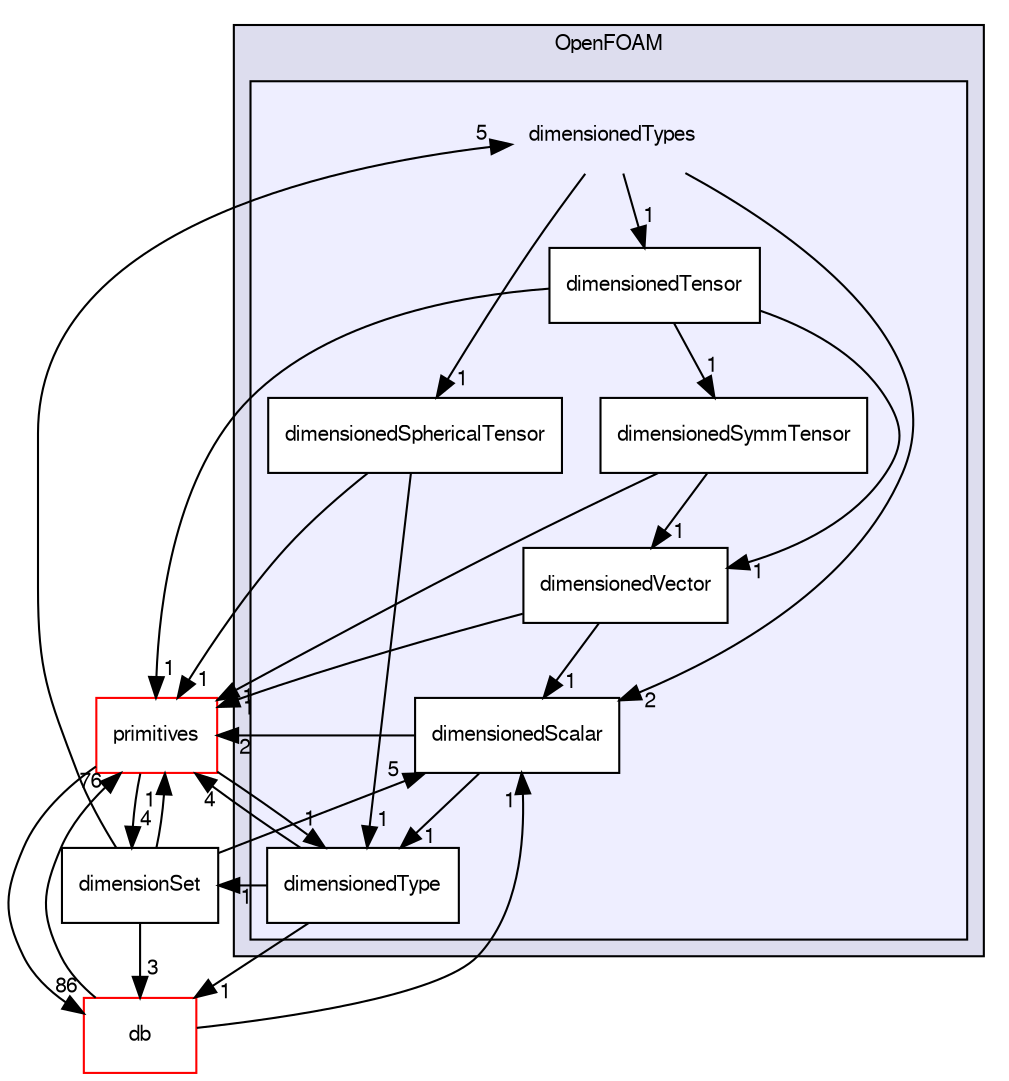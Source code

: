 digraph "src/OpenFOAM/dimensionedTypes" {
  bgcolor=transparent;
  compound=true
  node [ fontsize="10", fontname="FreeSans"];
  edge [ labelfontsize="10", labelfontname="FreeSans"];
  subgraph clusterdir_c5473ff19b20e6ec4dfe5c310b3778a8 {
    graph [ bgcolor="#ddddee", pencolor="black", label="OpenFOAM" fontname="FreeSans", fontsize="10", URL="dir_c5473ff19b20e6ec4dfe5c310b3778a8.html"]
  subgraph clusterdir_d4979fdf35c07e0caec68718d229a4b4 {
    graph [ bgcolor="#eeeeff", pencolor="black", label="" URL="dir_d4979fdf35c07e0caec68718d229a4b4.html"];
    dir_d4979fdf35c07e0caec68718d229a4b4 [shape=plaintext label="dimensionedTypes"];
    dir_e31c9ddbfe211a5cc77e204494e1ef79 [shape=box label="dimensionedScalar" color="black" fillcolor="white" style="filled" URL="dir_e31c9ddbfe211a5cc77e204494e1ef79.html"];
    dir_e67da33e8918a875a9e4fcd863d1ee89 [shape=box label="dimensionedSphericalTensor" color="black" fillcolor="white" style="filled" URL="dir_e67da33e8918a875a9e4fcd863d1ee89.html"];
    dir_ddee109fd484818620aa9a50c4a50fa2 [shape=box label="dimensionedSymmTensor" color="black" fillcolor="white" style="filled" URL="dir_ddee109fd484818620aa9a50c4a50fa2.html"];
    dir_9529a3b51d4559e7555abaa4765b16aa [shape=box label="dimensionedTensor" color="black" fillcolor="white" style="filled" URL="dir_9529a3b51d4559e7555abaa4765b16aa.html"];
    dir_10a50275708c74d41843a3aeb8530ab7 [shape=box label="dimensionedType" color="black" fillcolor="white" style="filled" URL="dir_10a50275708c74d41843a3aeb8530ab7.html"];
    dir_9b0e310db7e4b70335615c0c4d305c61 [shape=box label="dimensionedVector" color="black" fillcolor="white" style="filled" URL="dir_9b0e310db7e4b70335615c0c4d305c61.html"];
  }
  }
  dir_ddfbc8513dac5f891eeb54fd21e599df [shape=box label="dimensionSet" URL="dir_ddfbc8513dac5f891eeb54fd21e599df.html"];
  dir_63c634f7a7cfd679ac26c67fb30fc32f [shape=box label="db" color="red" URL="dir_63c634f7a7cfd679ac26c67fb30fc32f.html"];
  dir_3e50f45338116b169052b428016851aa [shape=box label="primitives" color="red" URL="dir_3e50f45338116b169052b428016851aa.html"];
  dir_10a50275708c74d41843a3aeb8530ab7->dir_ddfbc8513dac5f891eeb54fd21e599df [headlabel="1", labeldistance=1.5 headhref="dir_001853_001855.html"];
  dir_10a50275708c74d41843a3aeb8530ab7->dir_63c634f7a7cfd679ac26c67fb30fc32f [headlabel="1", labeldistance=1.5 headhref="dir_001853_001787.html"];
  dir_10a50275708c74d41843a3aeb8530ab7->dir_3e50f45338116b169052b428016851aa [headlabel="4", labeldistance=1.5 headhref="dir_001853_002157.html"];
  dir_ddfbc8513dac5f891eeb54fd21e599df->dir_d4979fdf35c07e0caec68718d229a4b4 [headlabel="5", labeldistance=1.5 headhref="dir_001855_001848.html"];
  dir_ddfbc8513dac5f891eeb54fd21e599df->dir_63c634f7a7cfd679ac26c67fb30fc32f [headlabel="3", labeldistance=1.5 headhref="dir_001855_001787.html"];
  dir_ddfbc8513dac5f891eeb54fd21e599df->dir_3e50f45338116b169052b428016851aa [headlabel="1", labeldistance=1.5 headhref="dir_001855_002157.html"];
  dir_ddfbc8513dac5f891eeb54fd21e599df->dir_e31c9ddbfe211a5cc77e204494e1ef79 [headlabel="5", labeldistance=1.5 headhref="dir_001855_001849.html"];
  dir_ddee109fd484818620aa9a50c4a50fa2->dir_3e50f45338116b169052b428016851aa [headlabel="1", labeldistance=1.5 headhref="dir_001851_002157.html"];
  dir_ddee109fd484818620aa9a50c4a50fa2->dir_9b0e310db7e4b70335615c0c4d305c61 [headlabel="1", labeldistance=1.5 headhref="dir_001851_001854.html"];
  dir_9529a3b51d4559e7555abaa4765b16aa->dir_ddee109fd484818620aa9a50c4a50fa2 [headlabel="1", labeldistance=1.5 headhref="dir_001852_001851.html"];
  dir_9529a3b51d4559e7555abaa4765b16aa->dir_3e50f45338116b169052b428016851aa [headlabel="1", labeldistance=1.5 headhref="dir_001852_002157.html"];
  dir_9529a3b51d4559e7555abaa4765b16aa->dir_9b0e310db7e4b70335615c0c4d305c61 [headlabel="1", labeldistance=1.5 headhref="dir_001852_001854.html"];
  dir_d4979fdf35c07e0caec68718d229a4b4->dir_9529a3b51d4559e7555abaa4765b16aa [headlabel="1", labeldistance=1.5 headhref="dir_001848_001852.html"];
  dir_d4979fdf35c07e0caec68718d229a4b4->dir_e67da33e8918a875a9e4fcd863d1ee89 [headlabel="1", labeldistance=1.5 headhref="dir_001848_001850.html"];
  dir_d4979fdf35c07e0caec68718d229a4b4->dir_e31c9ddbfe211a5cc77e204494e1ef79 [headlabel="2", labeldistance=1.5 headhref="dir_001848_001849.html"];
  dir_63c634f7a7cfd679ac26c67fb30fc32f->dir_3e50f45338116b169052b428016851aa [headlabel="76", labeldistance=1.5 headhref="dir_001787_002157.html"];
  dir_63c634f7a7cfd679ac26c67fb30fc32f->dir_e31c9ddbfe211a5cc77e204494e1ef79 [headlabel="1", labeldistance=1.5 headhref="dir_001787_001849.html"];
  dir_3e50f45338116b169052b428016851aa->dir_10a50275708c74d41843a3aeb8530ab7 [headlabel="1", labeldistance=1.5 headhref="dir_002157_001853.html"];
  dir_3e50f45338116b169052b428016851aa->dir_ddfbc8513dac5f891eeb54fd21e599df [headlabel="4", labeldistance=1.5 headhref="dir_002157_001855.html"];
  dir_3e50f45338116b169052b428016851aa->dir_63c634f7a7cfd679ac26c67fb30fc32f [headlabel="86", labeldistance=1.5 headhref="dir_002157_001787.html"];
  dir_e67da33e8918a875a9e4fcd863d1ee89->dir_10a50275708c74d41843a3aeb8530ab7 [headlabel="1", labeldistance=1.5 headhref="dir_001850_001853.html"];
  dir_e67da33e8918a875a9e4fcd863d1ee89->dir_3e50f45338116b169052b428016851aa [headlabel="1", labeldistance=1.5 headhref="dir_001850_002157.html"];
  dir_e31c9ddbfe211a5cc77e204494e1ef79->dir_10a50275708c74d41843a3aeb8530ab7 [headlabel="1", labeldistance=1.5 headhref="dir_001849_001853.html"];
  dir_e31c9ddbfe211a5cc77e204494e1ef79->dir_3e50f45338116b169052b428016851aa [headlabel="2", labeldistance=1.5 headhref="dir_001849_002157.html"];
  dir_9b0e310db7e4b70335615c0c4d305c61->dir_3e50f45338116b169052b428016851aa [headlabel="1", labeldistance=1.5 headhref="dir_001854_002157.html"];
  dir_9b0e310db7e4b70335615c0c4d305c61->dir_e31c9ddbfe211a5cc77e204494e1ef79 [headlabel="1", labeldistance=1.5 headhref="dir_001854_001849.html"];
}
